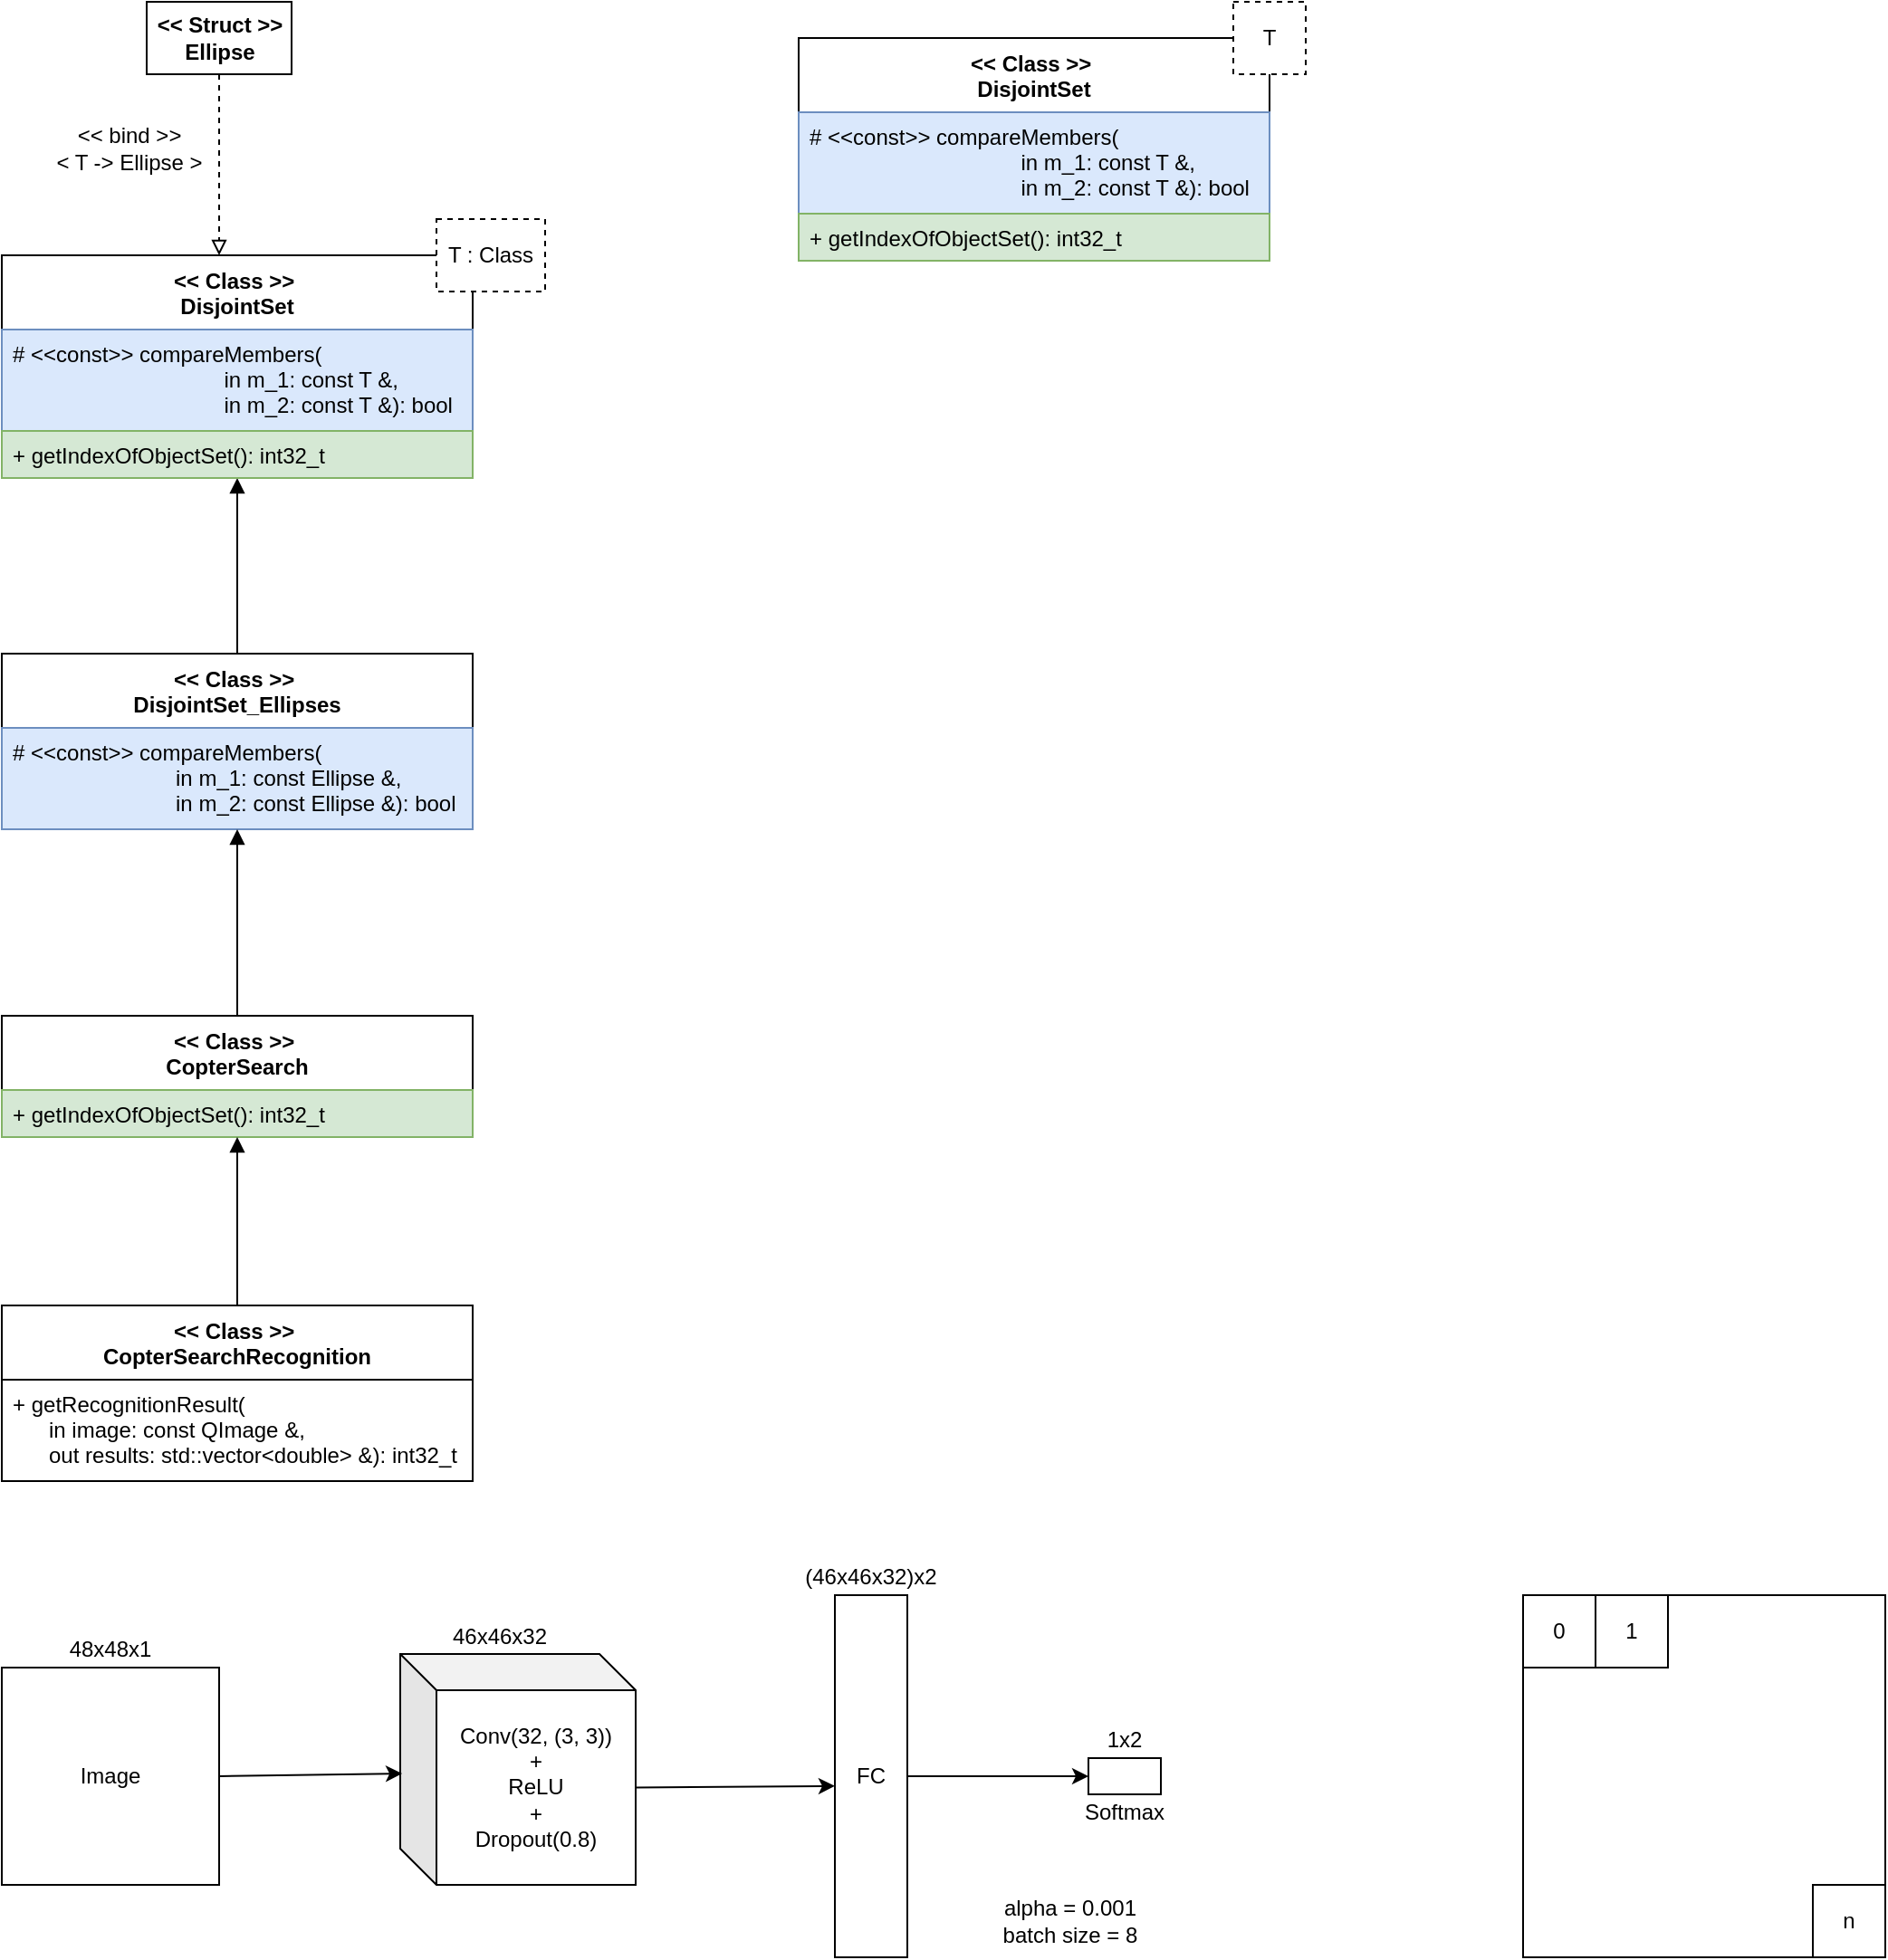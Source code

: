 <mxfile version="12.4.2" type="device" pages="1"><diagram id="tM-9ayaxXP2C4DN5zZft" name="Page-1"><mxGraphModel dx="621" dy="461" grid="1" gridSize="10" guides="1" tooltips="1" connect="1" arrows="1" fold="1" page="1" pageScale="1" pageWidth="827" pageHeight="1169" math="0" shadow="0"><root><mxCell id="0"/><mxCell id="1" parent="0"/><mxCell id="teHSWiKjz1ckAKu2TRM_-22" value="" style="group" parent="1" vertex="1" connectable="0"><mxGeometry x="520" y="40" width="280" height="143" as="geometry"/></mxCell><mxCell id="teHSWiKjz1ckAKu2TRM_-12" value="&lt;&lt; Class &gt;&gt; &#10;DisjointSet" style="swimlane;fontStyle=1;childLayout=stackLayout;horizontal=1;startSize=41;fillColor=none;horizontalStack=0;resizeParent=1;resizeParentMax=0;resizeLast=0;collapsible=1;marginBottom=0;" parent="teHSWiKjz1ckAKu2TRM_-22" vertex="1"><mxGeometry y="20" width="260" height="123" as="geometry"/></mxCell><mxCell id="teHSWiKjz1ckAKu2TRM_-16" value="# &lt;&lt;const&gt;&gt; compareMembers(&#10;                                   in m_1: const T &amp;, &#10;                                   in m_2: const T &amp;): bool" style="text;align=left;verticalAlign=top;spacingLeft=4;spacingRight=4;overflow=hidden;rotatable=0;points=[[0,0.5],[1,0.5]];portConstraint=eastwest;fillColor=#dae8fc;strokeColor=#6c8ebf;" parent="teHSWiKjz1ckAKu2TRM_-12" vertex="1"><mxGeometry y="41" width="260" height="56" as="geometry"/></mxCell><mxCell id="teHSWiKjz1ckAKu2TRM_-17" value="+ getIndexOfObjectSet(): int32_t" style="text;strokeColor=#82b366;fillColor=#d5e8d4;align=left;verticalAlign=top;spacingLeft=4;spacingRight=4;overflow=hidden;rotatable=0;points=[[0,0.5],[1,0.5]];portConstraint=eastwest;fontStyle=0" parent="teHSWiKjz1ckAKu2TRM_-12" vertex="1"><mxGeometry y="97" width="260" height="26" as="geometry"/></mxCell><mxCell id="teHSWiKjz1ckAKu2TRM_-18" value="T" style="rounded=0;whiteSpace=wrap;html=1;dashed=1;" parent="teHSWiKjz1ckAKu2TRM_-22" vertex="1"><mxGeometry x="240" width="40" height="40" as="geometry"/></mxCell><mxCell id="teHSWiKjz1ckAKu2TRM_-44" style="edgeStyle=orthogonalEdgeStyle;rounded=0;orthogonalLoop=1;jettySize=auto;html=1;endArrow=block;endFill=1;" parent="1" source="teHSWiKjz1ckAKu2TRM_-33" target="teHSWiKjz1ckAKu2TRM_-24" edge="1"><mxGeometry relative="1" as="geometry"/></mxCell><mxCell id="teHSWiKjz1ckAKu2TRM_-33" value="&lt;&lt; Class &gt;&gt; &#10;DisjointSet_Ellipses" style="swimlane;fontStyle=1;childLayout=stackLayout;horizontal=1;startSize=41;fillColor=none;horizontalStack=0;resizeParent=1;resizeParentMax=0;resizeLast=0;collapsible=1;marginBottom=0;" parent="1" vertex="1"><mxGeometry x="80" y="400" width="260" height="97" as="geometry"/></mxCell><mxCell id="teHSWiKjz1ckAKu2TRM_-34" value="# &lt;&lt;const&gt;&gt; compareMembers(&#10;                           in m_1: const Ellipse &amp;, &#10;                           in m_2: const Ellipse &amp;): bool" style="text;align=left;verticalAlign=top;spacingLeft=4;spacingRight=4;overflow=hidden;rotatable=0;points=[[0,0.5],[1,0.5]];portConstraint=eastwest;fillColor=#dae8fc;strokeColor=#6c8ebf;" parent="teHSWiKjz1ckAKu2TRM_-33" vertex="1"><mxGeometry y="41" width="260" height="56" as="geometry"/></mxCell><mxCell id="teHSWiKjz1ckAKu2TRM_-45" style="edgeStyle=orthogonalEdgeStyle;rounded=0;orthogonalLoop=1;jettySize=auto;html=1;endArrow=block;endFill=1;" parent="1" source="teHSWiKjz1ckAKu2TRM_-38" target="teHSWiKjz1ckAKu2TRM_-33" edge="1"><mxGeometry relative="1" as="geometry"/></mxCell><mxCell id="teHSWiKjz1ckAKu2TRM_-38" value="&lt;&lt; Class &gt;&gt; &#10;CopterSearch" style="swimlane;fontStyle=1;childLayout=stackLayout;horizontal=1;startSize=41;fillColor=none;horizontalStack=0;resizeParent=1;resizeParentMax=0;resizeLast=0;collapsible=1;marginBottom=0;" parent="1" vertex="1"><mxGeometry x="80" y="600" width="260" height="67" as="geometry"/></mxCell><mxCell id="teHSWiKjz1ckAKu2TRM_-40" value="+ getIndexOfObjectSet(): int32_t" style="text;strokeColor=#82b366;fillColor=#d5e8d4;align=left;verticalAlign=top;spacingLeft=4;spacingRight=4;overflow=hidden;rotatable=0;points=[[0,0.5],[1,0.5]];portConstraint=eastwest;fontStyle=0" parent="teHSWiKjz1ckAKu2TRM_-38" vertex="1"><mxGeometry y="41" width="260" height="26" as="geometry"/></mxCell><mxCell id="teHSWiKjz1ckAKu2TRM_-43" value="" style="group" parent="1" vertex="1" connectable="0"><mxGeometry x="80" y="40" width="300" height="263" as="geometry"/></mxCell><mxCell id="teHSWiKjz1ckAKu2TRM_-24" value="&lt;&lt; Class &gt;&gt; &#10;DisjointSet" style="swimlane;fontStyle=1;childLayout=stackLayout;horizontal=1;startSize=41;fillColor=none;horizontalStack=0;resizeParent=1;resizeParentMax=0;resizeLast=0;collapsible=1;marginBottom=0;" parent="teHSWiKjz1ckAKu2TRM_-43" vertex="1"><mxGeometry y="140" width="260" height="123" as="geometry"/></mxCell><mxCell id="teHSWiKjz1ckAKu2TRM_-25" value="# &lt;&lt;const&gt;&gt; compareMembers(&#10;                                   in m_1: const T &amp;, &#10;                                   in m_2: const T &amp;): bool" style="text;align=left;verticalAlign=top;spacingLeft=4;spacingRight=4;overflow=hidden;rotatable=0;points=[[0,0.5],[1,0.5]];portConstraint=eastwest;fillColor=#dae8fc;strokeColor=#6c8ebf;" parent="teHSWiKjz1ckAKu2TRM_-24" vertex="1"><mxGeometry y="41" width="260" height="56" as="geometry"/></mxCell><mxCell id="teHSWiKjz1ckAKu2TRM_-26" value="+ getIndexOfObjectSet(): int32_t" style="text;strokeColor=#82b366;fillColor=#d5e8d4;align=left;verticalAlign=top;spacingLeft=4;spacingRight=4;overflow=hidden;rotatable=0;points=[[0,0.5],[1,0.5]];portConstraint=eastwest;fontStyle=0" parent="teHSWiKjz1ckAKu2TRM_-24" vertex="1"><mxGeometry y="97" width="260" height="26" as="geometry"/></mxCell><mxCell id="teHSWiKjz1ckAKu2TRM_-27" value="T : Class" style="rounded=0;whiteSpace=wrap;html=1;dashed=1;" parent="teHSWiKjz1ckAKu2TRM_-43" vertex="1"><mxGeometry x="240" y="120" width="60" height="40" as="geometry"/></mxCell><mxCell id="teHSWiKjz1ckAKu2TRM_-29" style="edgeStyle=orthogonalEdgeStyle;rounded=0;orthogonalLoop=1;jettySize=auto;html=1;dashed=1;endArrow=block;endFill=0;" parent="teHSWiKjz1ckAKu2TRM_-43" source="teHSWiKjz1ckAKu2TRM_-28" target="teHSWiKjz1ckAKu2TRM_-24" edge="1"><mxGeometry relative="1" as="geometry"><Array as="points"><mxPoint x="120" y="110"/><mxPoint x="120" y="110"/></Array></mxGeometry></mxCell><mxCell id="teHSWiKjz1ckAKu2TRM_-30" value="&amp;lt;&amp;lt; bind &amp;gt;&amp;gt;&lt;br&gt;&amp;lt; T -&amp;gt; Ellipse &amp;gt;" style="text;html=1;align=center;verticalAlign=middle;resizable=0;points=[];;labelBackgroundColor=#ffffff;" parent="teHSWiKjz1ckAKu2TRM_-29" vertex="1" connectable="0"><mxGeometry x="0.407" y="-31" relative="1" as="geometry"><mxPoint x="-19" y="-30" as="offset"/></mxGeometry></mxCell><mxCell id="teHSWiKjz1ckAKu2TRM_-28" value="&lt;b&gt;&amp;lt;&amp;lt; Struct &amp;gt;&amp;gt;&lt;br&gt;Ellipse&lt;/b&gt;" style="html=1;" parent="teHSWiKjz1ckAKu2TRM_-43" vertex="1"><mxGeometry x="80" width="80" height="40" as="geometry"/></mxCell><mxCell id="teHSWiKjz1ckAKu2TRM_-48" style="edgeStyle=orthogonalEdgeStyle;rounded=0;orthogonalLoop=1;jettySize=auto;html=1;endArrow=block;endFill=1;" parent="1" source="teHSWiKjz1ckAKu2TRM_-46" target="teHSWiKjz1ckAKu2TRM_-38" edge="1"><mxGeometry relative="1" as="geometry"/></mxCell><mxCell id="teHSWiKjz1ckAKu2TRM_-46" value="&lt;&lt; Class &gt;&gt; &#10;CopterSearchRecognition" style="swimlane;fontStyle=1;childLayout=stackLayout;horizontal=1;startSize=41;fillColor=none;horizontalStack=0;resizeParent=1;resizeParentMax=0;resizeLast=0;collapsible=1;marginBottom=0;" parent="1" vertex="1"><mxGeometry x="80" y="760" width="260" height="97" as="geometry"/></mxCell><mxCell id="teHSWiKjz1ckAKu2TRM_-47" value="+ getRecognitionResult(&#10;      in image: const QImage &amp;, &#10;      out results: std::vector&lt;double&gt; &amp;): int32_t" style="text;strokeColor=none;fillColor=none;align=left;verticalAlign=top;spacingLeft=4;spacingRight=4;overflow=hidden;rotatable=0;points=[[0,0.5],[1,0.5]];portConstraint=eastwest;fontStyle=0" parent="teHSWiKjz1ckAKu2TRM_-46" vertex="1"><mxGeometry y="41" width="260" height="56" as="geometry"/></mxCell><mxCell id="CJLeLCDN8Y1GZE3zeavP-1" value="Image" style="rounded=0;whiteSpace=wrap;html=1;" vertex="1" parent="1"><mxGeometry x="80" y="960" width="120" height="120" as="geometry"/></mxCell><mxCell id="CJLeLCDN8Y1GZE3zeavP-2" value="48x48x1" style="text;html=1;strokeColor=none;fillColor=none;align=center;verticalAlign=middle;whiteSpace=wrap;rounded=0;" vertex="1" parent="1"><mxGeometry x="80" y="940" width="120" height="20" as="geometry"/></mxCell><mxCell id="CJLeLCDN8Y1GZE3zeavP-8" value="46x46x32" style="text;html=1;strokeColor=none;fillColor=none;align=center;verticalAlign=middle;whiteSpace=wrap;rounded=0;" vertex="1" parent="1"><mxGeometry x="300" y="932.5" width="110" height="20" as="geometry"/></mxCell><mxCell id="CJLeLCDN8Y1GZE3zeavP-10" value="&lt;span style=&quot;white-space: normal&quot;&gt;Conv(32, (3, 3))&lt;/span&gt;&lt;br style=&quot;white-space: normal&quot;&gt;&lt;span style=&quot;white-space: normal&quot;&gt;+&lt;/span&gt;&lt;br style=&quot;white-space: normal&quot;&gt;&lt;span style=&quot;white-space: normal&quot;&gt;ReLU&lt;/span&gt;&lt;br style=&quot;white-space: normal&quot;&gt;&lt;span style=&quot;white-space: normal&quot;&gt;+&lt;/span&gt;&lt;br style=&quot;white-space: normal&quot;&gt;&lt;span style=&quot;white-space: normal&quot;&gt;Dropout(0.8)&lt;/span&gt;" style="shape=cube;whiteSpace=wrap;html=1;boundedLbl=1;backgroundOutline=1;darkOpacity=0.05;darkOpacity2=0.1;" vertex="1" parent="1"><mxGeometry x="300" y="952.5" width="130" height="127.5" as="geometry"/></mxCell><mxCell id="CJLeLCDN8Y1GZE3zeavP-12" value="" style="endArrow=classic;html=1;exitX=1;exitY=0.5;exitDx=0;exitDy=0;entryX=0.008;entryY=0.518;entryDx=0;entryDy=0;entryPerimeter=0;" edge="1" parent="1" source="CJLeLCDN8Y1GZE3zeavP-1" target="CJLeLCDN8Y1GZE3zeavP-10"><mxGeometry width="50" height="50" relative="1" as="geometry"><mxPoint x="240" y="1060" as="sourcePoint"/><mxPoint x="290" y="1010" as="targetPoint"/></mxGeometry></mxCell><mxCell id="CJLeLCDN8Y1GZE3zeavP-13" value="" style="rounded=0;whiteSpace=wrap;html=1;" vertex="1" parent="1"><mxGeometry x="680" y="1010" width="40" height="20" as="geometry"/></mxCell><mxCell id="CJLeLCDN8Y1GZE3zeavP-15" value="1x2&lt;br&gt;" style="text;html=1;strokeColor=none;fillColor=none;align=center;verticalAlign=middle;whiteSpace=wrap;rounded=0;" vertex="1" parent="1"><mxGeometry x="680" y="990" width="40" height="20" as="geometry"/></mxCell><mxCell id="CJLeLCDN8Y1GZE3zeavP-20" style="edgeStyle=orthogonalEdgeStyle;rounded=0;orthogonalLoop=1;jettySize=auto;html=1;" edge="1" parent="1" source="CJLeLCDN8Y1GZE3zeavP-17" target="CJLeLCDN8Y1GZE3zeavP-13"><mxGeometry relative="1" as="geometry"/></mxCell><mxCell id="CJLeLCDN8Y1GZE3zeavP-17" value="FC" style="rounded=0;whiteSpace=wrap;html=1;" vertex="1" parent="1"><mxGeometry x="540" y="920" width="40" height="200" as="geometry"/></mxCell><mxCell id="CJLeLCDN8Y1GZE3zeavP-18" value="(46x46x32)x2" style="text;html=1;strokeColor=none;fillColor=none;align=center;verticalAlign=middle;whiteSpace=wrap;rounded=0;" vertex="1" parent="1"><mxGeometry x="505" y="900" width="110" height="20" as="geometry"/></mxCell><mxCell id="CJLeLCDN8Y1GZE3zeavP-19" value="" style="endArrow=classic;html=1;exitX=0;exitY=0;exitDx=130;exitDy=73.75;exitPerimeter=0;entryX=-0.001;entryY=0.527;entryDx=0;entryDy=0;entryPerimeter=0;" edge="1" parent="1" source="CJLeLCDN8Y1GZE3zeavP-10" target="CJLeLCDN8Y1GZE3zeavP-17"><mxGeometry width="50" height="50" relative="1" as="geometry"><mxPoint x="480" y="1040" as="sourcePoint"/><mxPoint x="530" y="990" as="targetPoint"/></mxGeometry></mxCell><mxCell id="CJLeLCDN8Y1GZE3zeavP-21" value="Softmax" style="text;html=1;strokeColor=none;fillColor=none;align=center;verticalAlign=middle;whiteSpace=wrap;rounded=0;" vertex="1" parent="1"><mxGeometry x="660" y="1030" width="80" height="20" as="geometry"/></mxCell><mxCell id="CJLeLCDN8Y1GZE3zeavP-22" value="alpha = 0.001&lt;br&gt;batch size = 8" style="text;html=1;strokeColor=none;fillColor=none;align=center;verticalAlign=middle;whiteSpace=wrap;rounded=0;" vertex="1" parent="1"><mxGeometry x="620" y="1080" width="100" height="40" as="geometry"/></mxCell><mxCell id="CJLeLCDN8Y1GZE3zeavP-23" value="" style="whiteSpace=wrap;html=1;aspect=fixed;" vertex="1" parent="1"><mxGeometry x="920" y="920" width="200" height="200" as="geometry"/></mxCell><mxCell id="CJLeLCDN8Y1GZE3zeavP-24" value="0" style="whiteSpace=wrap;html=1;aspect=fixed;" vertex="1" parent="1"><mxGeometry x="920" y="920" width="40" height="40" as="geometry"/></mxCell><mxCell id="CJLeLCDN8Y1GZE3zeavP-25" value="n" style="whiteSpace=wrap;html=1;aspect=fixed;" vertex="1" parent="1"><mxGeometry x="1080" y="1080" width="40" height="40" as="geometry"/></mxCell><mxCell id="CJLeLCDN8Y1GZE3zeavP-26" value="1" style="whiteSpace=wrap;html=1;aspect=fixed;" vertex="1" parent="1"><mxGeometry x="960" y="920" width="40" height="40" as="geometry"/></mxCell></root></mxGraphModel></diagram></mxfile>